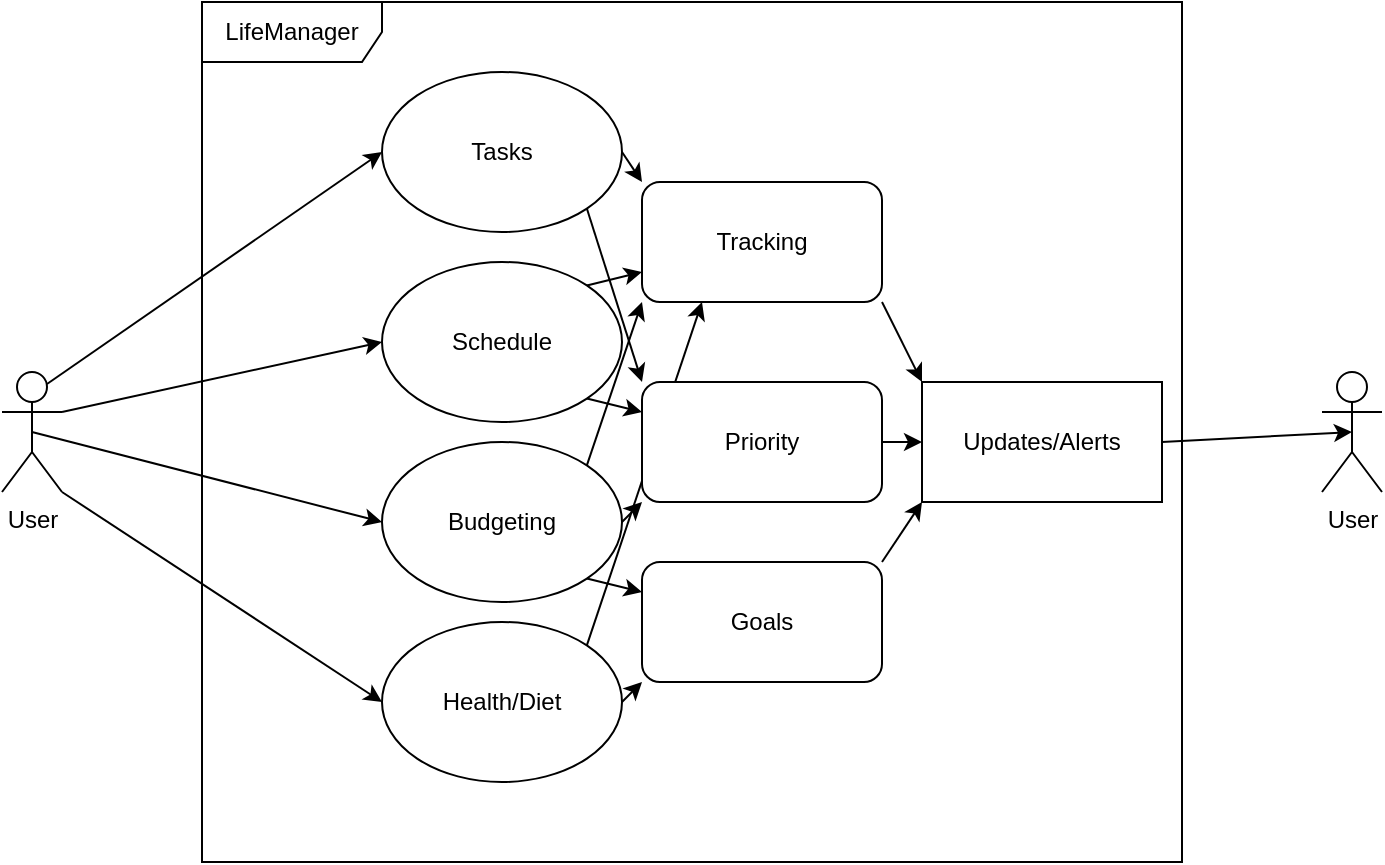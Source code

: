 <mxfile version="13.7.3" type="github">
  <diagram id="SbJqVU2S7EDikIji9I-K" name="Page-1">
    <mxGraphModel dx="1182" dy="732" grid="1" gridSize="10" guides="1" tooltips="1" connect="1" arrows="1" fold="1" page="1" pageScale="1" pageWidth="850" pageHeight="1100" math="0" shadow="0">
      <root>
        <mxCell id="0" />
        <mxCell id="1" parent="0" />
        <mxCell id="cgfb3ZpuTYWWsV6ps7E6-8" style="rounded=0;orthogonalLoop=1;jettySize=auto;html=1;exitX=0.75;exitY=0.1;exitDx=0;exitDy=0;exitPerimeter=0;entryX=0;entryY=0.5;entryDx=0;entryDy=0;" edge="1" parent="1" source="cgfb3ZpuTYWWsV6ps7E6-1" target="cgfb3ZpuTYWWsV6ps7E6-3">
          <mxGeometry relative="1" as="geometry" />
        </mxCell>
        <mxCell id="cgfb3ZpuTYWWsV6ps7E6-9" style="edgeStyle=none;rounded=0;orthogonalLoop=1;jettySize=auto;html=1;exitX=1;exitY=0.333;exitDx=0;exitDy=0;exitPerimeter=0;entryX=0;entryY=0.5;entryDx=0;entryDy=0;" edge="1" parent="1" source="cgfb3ZpuTYWWsV6ps7E6-1" target="cgfb3ZpuTYWWsV6ps7E6-4">
          <mxGeometry relative="1" as="geometry" />
        </mxCell>
        <mxCell id="cgfb3ZpuTYWWsV6ps7E6-10" style="edgeStyle=none;rounded=0;orthogonalLoop=1;jettySize=auto;html=1;exitX=0.5;exitY=0.5;exitDx=0;exitDy=0;exitPerimeter=0;entryX=0;entryY=0.5;entryDx=0;entryDy=0;" edge="1" parent="1" source="cgfb3ZpuTYWWsV6ps7E6-1" target="cgfb3ZpuTYWWsV6ps7E6-5">
          <mxGeometry relative="1" as="geometry" />
        </mxCell>
        <mxCell id="cgfb3ZpuTYWWsV6ps7E6-11" style="edgeStyle=none;rounded=0;orthogonalLoop=1;jettySize=auto;html=1;exitX=1;exitY=1;exitDx=0;exitDy=0;exitPerimeter=0;entryX=0;entryY=0.5;entryDx=0;entryDy=0;" edge="1" parent="1" source="cgfb3ZpuTYWWsV6ps7E6-1" target="cgfb3ZpuTYWWsV6ps7E6-6">
          <mxGeometry relative="1" as="geometry" />
        </mxCell>
        <mxCell id="cgfb3ZpuTYWWsV6ps7E6-1" value="User" style="shape=umlActor;verticalLabelPosition=bottom;verticalAlign=top;html=1;outlineConnect=0;" vertex="1" parent="1">
          <mxGeometry x="80" y="245" width="30" height="60" as="geometry" />
        </mxCell>
        <mxCell id="cgfb3ZpuTYWWsV6ps7E6-2" value="LifeManager" style="shape=umlFrame;whiteSpace=wrap;html=1;width=90;height=30;" vertex="1" parent="1">
          <mxGeometry x="180" y="60" width="490" height="430" as="geometry" />
        </mxCell>
        <mxCell id="cgfb3ZpuTYWWsV6ps7E6-27" style="edgeStyle=none;rounded=0;orthogonalLoop=1;jettySize=auto;html=1;exitX=1;exitY=0.5;exitDx=0;exitDy=0;entryX=0;entryY=0;entryDx=0;entryDy=0;" edge="1" parent="1" source="cgfb3ZpuTYWWsV6ps7E6-3" target="cgfb3ZpuTYWWsV6ps7E6-13">
          <mxGeometry relative="1" as="geometry" />
        </mxCell>
        <mxCell id="cgfb3ZpuTYWWsV6ps7E6-28" style="edgeStyle=none;rounded=0;orthogonalLoop=1;jettySize=auto;html=1;exitX=1;exitY=1;exitDx=0;exitDy=0;entryX=0;entryY=0;entryDx=0;entryDy=0;" edge="1" parent="1" source="cgfb3ZpuTYWWsV6ps7E6-3" target="cgfb3ZpuTYWWsV6ps7E6-14">
          <mxGeometry relative="1" as="geometry" />
        </mxCell>
        <mxCell id="cgfb3ZpuTYWWsV6ps7E6-3" value="Tasks" style="ellipse;whiteSpace=wrap;html=1;" vertex="1" parent="1">
          <mxGeometry x="270" y="95" width="120" height="80" as="geometry" />
        </mxCell>
        <mxCell id="cgfb3ZpuTYWWsV6ps7E6-25" style="edgeStyle=none;rounded=0;orthogonalLoop=1;jettySize=auto;html=1;exitX=1;exitY=0;exitDx=0;exitDy=0;entryX=0;entryY=0.75;entryDx=0;entryDy=0;" edge="1" parent="1" source="cgfb3ZpuTYWWsV6ps7E6-4" target="cgfb3ZpuTYWWsV6ps7E6-13">
          <mxGeometry relative="1" as="geometry" />
        </mxCell>
        <mxCell id="cgfb3ZpuTYWWsV6ps7E6-26" style="edgeStyle=none;rounded=0;orthogonalLoop=1;jettySize=auto;html=1;exitX=1;exitY=1;exitDx=0;exitDy=0;entryX=0;entryY=0.25;entryDx=0;entryDy=0;" edge="1" parent="1" source="cgfb3ZpuTYWWsV6ps7E6-4" target="cgfb3ZpuTYWWsV6ps7E6-14">
          <mxGeometry relative="1" as="geometry" />
        </mxCell>
        <mxCell id="cgfb3ZpuTYWWsV6ps7E6-4" value="Schedule" style="ellipse;whiteSpace=wrap;html=1;" vertex="1" parent="1">
          <mxGeometry x="270" y="190" width="120" height="80" as="geometry" />
        </mxCell>
        <mxCell id="cgfb3ZpuTYWWsV6ps7E6-23" style="edgeStyle=none;rounded=0;orthogonalLoop=1;jettySize=auto;html=1;exitX=1;exitY=1;exitDx=0;exitDy=0;entryX=0;entryY=0.25;entryDx=0;entryDy=0;" edge="1" parent="1" source="cgfb3ZpuTYWWsV6ps7E6-5" target="cgfb3ZpuTYWWsV6ps7E6-12">
          <mxGeometry relative="1" as="geometry" />
        </mxCell>
        <mxCell id="cgfb3ZpuTYWWsV6ps7E6-24" style="edgeStyle=none;rounded=0;orthogonalLoop=1;jettySize=auto;html=1;exitX=1;exitY=0.5;exitDx=0;exitDy=0;entryX=0;entryY=1;entryDx=0;entryDy=0;" edge="1" parent="1" source="cgfb3ZpuTYWWsV6ps7E6-5" target="cgfb3ZpuTYWWsV6ps7E6-14">
          <mxGeometry relative="1" as="geometry" />
        </mxCell>
        <mxCell id="cgfb3ZpuTYWWsV6ps7E6-29" style="edgeStyle=none;rounded=0;orthogonalLoop=1;jettySize=auto;html=1;exitX=1;exitY=0;exitDx=0;exitDy=0;entryX=0;entryY=1;entryDx=0;entryDy=0;" edge="1" parent="1" source="cgfb3ZpuTYWWsV6ps7E6-5" target="cgfb3ZpuTYWWsV6ps7E6-13">
          <mxGeometry relative="1" as="geometry" />
        </mxCell>
        <mxCell id="cgfb3ZpuTYWWsV6ps7E6-5" value="Budgeting" style="ellipse;whiteSpace=wrap;html=1;" vertex="1" parent="1">
          <mxGeometry x="270" y="280" width="120" height="80" as="geometry" />
        </mxCell>
        <mxCell id="cgfb3ZpuTYWWsV6ps7E6-30" style="edgeStyle=none;rounded=0;orthogonalLoop=1;jettySize=auto;html=1;exitX=1;exitY=0.5;exitDx=0;exitDy=0;entryX=0;entryY=1;entryDx=0;entryDy=0;" edge="1" parent="1" source="cgfb3ZpuTYWWsV6ps7E6-6" target="cgfb3ZpuTYWWsV6ps7E6-12">
          <mxGeometry relative="1" as="geometry" />
        </mxCell>
        <mxCell id="cgfb3ZpuTYWWsV6ps7E6-31" style="edgeStyle=none;rounded=0;orthogonalLoop=1;jettySize=auto;html=1;exitX=1;exitY=0;exitDx=0;exitDy=0;entryX=0.25;entryY=1;entryDx=0;entryDy=0;" edge="1" parent="1" source="cgfb3ZpuTYWWsV6ps7E6-6" target="cgfb3ZpuTYWWsV6ps7E6-13">
          <mxGeometry relative="1" as="geometry" />
        </mxCell>
        <mxCell id="cgfb3ZpuTYWWsV6ps7E6-6" value="Health/Diet" style="ellipse;whiteSpace=wrap;html=1;" vertex="1" parent="1">
          <mxGeometry x="270" y="370" width="120" height="80" as="geometry" />
        </mxCell>
        <mxCell id="cgfb3ZpuTYWWsV6ps7E6-21" style="edgeStyle=none;rounded=0;orthogonalLoop=1;jettySize=auto;html=1;exitX=1;exitY=0;exitDx=0;exitDy=0;entryX=0;entryY=1;entryDx=0;entryDy=0;" edge="1" parent="1" source="cgfb3ZpuTYWWsV6ps7E6-12" target="cgfb3ZpuTYWWsV6ps7E6-15">
          <mxGeometry relative="1" as="geometry" />
        </mxCell>
        <mxCell id="cgfb3ZpuTYWWsV6ps7E6-12" value="Goals" style="rounded=1;whiteSpace=wrap;html=1;" vertex="1" parent="1">
          <mxGeometry x="400" y="340" width="120" height="60" as="geometry" />
        </mxCell>
        <mxCell id="cgfb3ZpuTYWWsV6ps7E6-19" style="edgeStyle=none;rounded=0;orthogonalLoop=1;jettySize=auto;html=1;exitX=1;exitY=1;exitDx=0;exitDy=0;entryX=0;entryY=0;entryDx=0;entryDy=0;" edge="1" parent="1" source="cgfb3ZpuTYWWsV6ps7E6-13" target="cgfb3ZpuTYWWsV6ps7E6-15">
          <mxGeometry relative="1" as="geometry" />
        </mxCell>
        <mxCell id="cgfb3ZpuTYWWsV6ps7E6-13" value="Tracking" style="rounded=1;whiteSpace=wrap;html=1;" vertex="1" parent="1">
          <mxGeometry x="400" y="150" width="120" height="60" as="geometry" />
        </mxCell>
        <mxCell id="cgfb3ZpuTYWWsV6ps7E6-20" style="edgeStyle=none;rounded=0;orthogonalLoop=1;jettySize=auto;html=1;exitX=1;exitY=0.5;exitDx=0;exitDy=0;entryX=0;entryY=0.5;entryDx=0;entryDy=0;" edge="1" parent="1" source="cgfb3ZpuTYWWsV6ps7E6-14" target="cgfb3ZpuTYWWsV6ps7E6-15">
          <mxGeometry relative="1" as="geometry" />
        </mxCell>
        <mxCell id="cgfb3ZpuTYWWsV6ps7E6-14" value="Priority" style="rounded=1;whiteSpace=wrap;html=1;" vertex="1" parent="1">
          <mxGeometry x="400" y="250" width="120" height="60" as="geometry" />
        </mxCell>
        <mxCell id="cgfb3ZpuTYWWsV6ps7E6-18" style="edgeStyle=none;rounded=0;orthogonalLoop=1;jettySize=auto;html=1;exitX=1;exitY=0.5;exitDx=0;exitDy=0;entryX=0.5;entryY=0.5;entryDx=0;entryDy=0;entryPerimeter=0;" edge="1" parent="1" source="cgfb3ZpuTYWWsV6ps7E6-15" target="cgfb3ZpuTYWWsV6ps7E6-16">
          <mxGeometry relative="1" as="geometry" />
        </mxCell>
        <mxCell id="cgfb3ZpuTYWWsV6ps7E6-15" value="Updates/Alerts" style="rounded=0;whiteSpace=wrap;html=1;" vertex="1" parent="1">
          <mxGeometry x="540" y="250" width="120" height="60" as="geometry" />
        </mxCell>
        <mxCell id="cgfb3ZpuTYWWsV6ps7E6-16" value="User" style="shape=umlActor;verticalLabelPosition=bottom;verticalAlign=top;html=1;outlineConnect=0;" vertex="1" parent="1">
          <mxGeometry x="740" y="245" width="30" height="60" as="geometry" />
        </mxCell>
      </root>
    </mxGraphModel>
  </diagram>
</mxfile>
